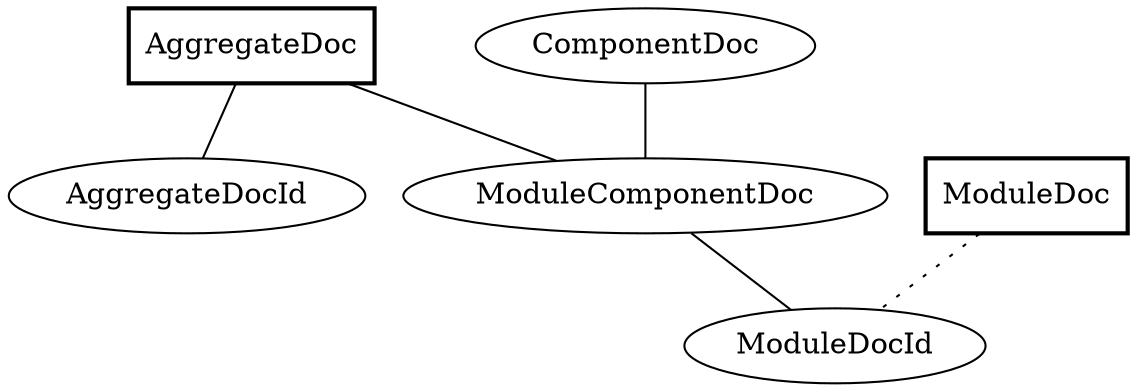 graph {
splines=spline;
overlap=false;
"AggregateDoc" -- "AggregateDocId" [style=solid];
"ModuleComponentDoc" -- "ModuleDocId" [style=solid];
"AggregateDoc" -- "ModuleComponentDoc" [style=solid];
"ComponentDoc" -- "ModuleComponentDoc" [style=solid];
"ModuleDoc" -- "ModuleDocId" [style=dotted];
"ModuleComponentDoc"[shape=ellipse];
"ComponentDoc"[shape=ellipse];
"ModuleDoc"[shape=box,style=bold];
"ModuleDocId"[shape=ellipse];
"AggregateDoc"[shape=box,style=bold];
"AggregateDocId"[shape=ellipse];
}
